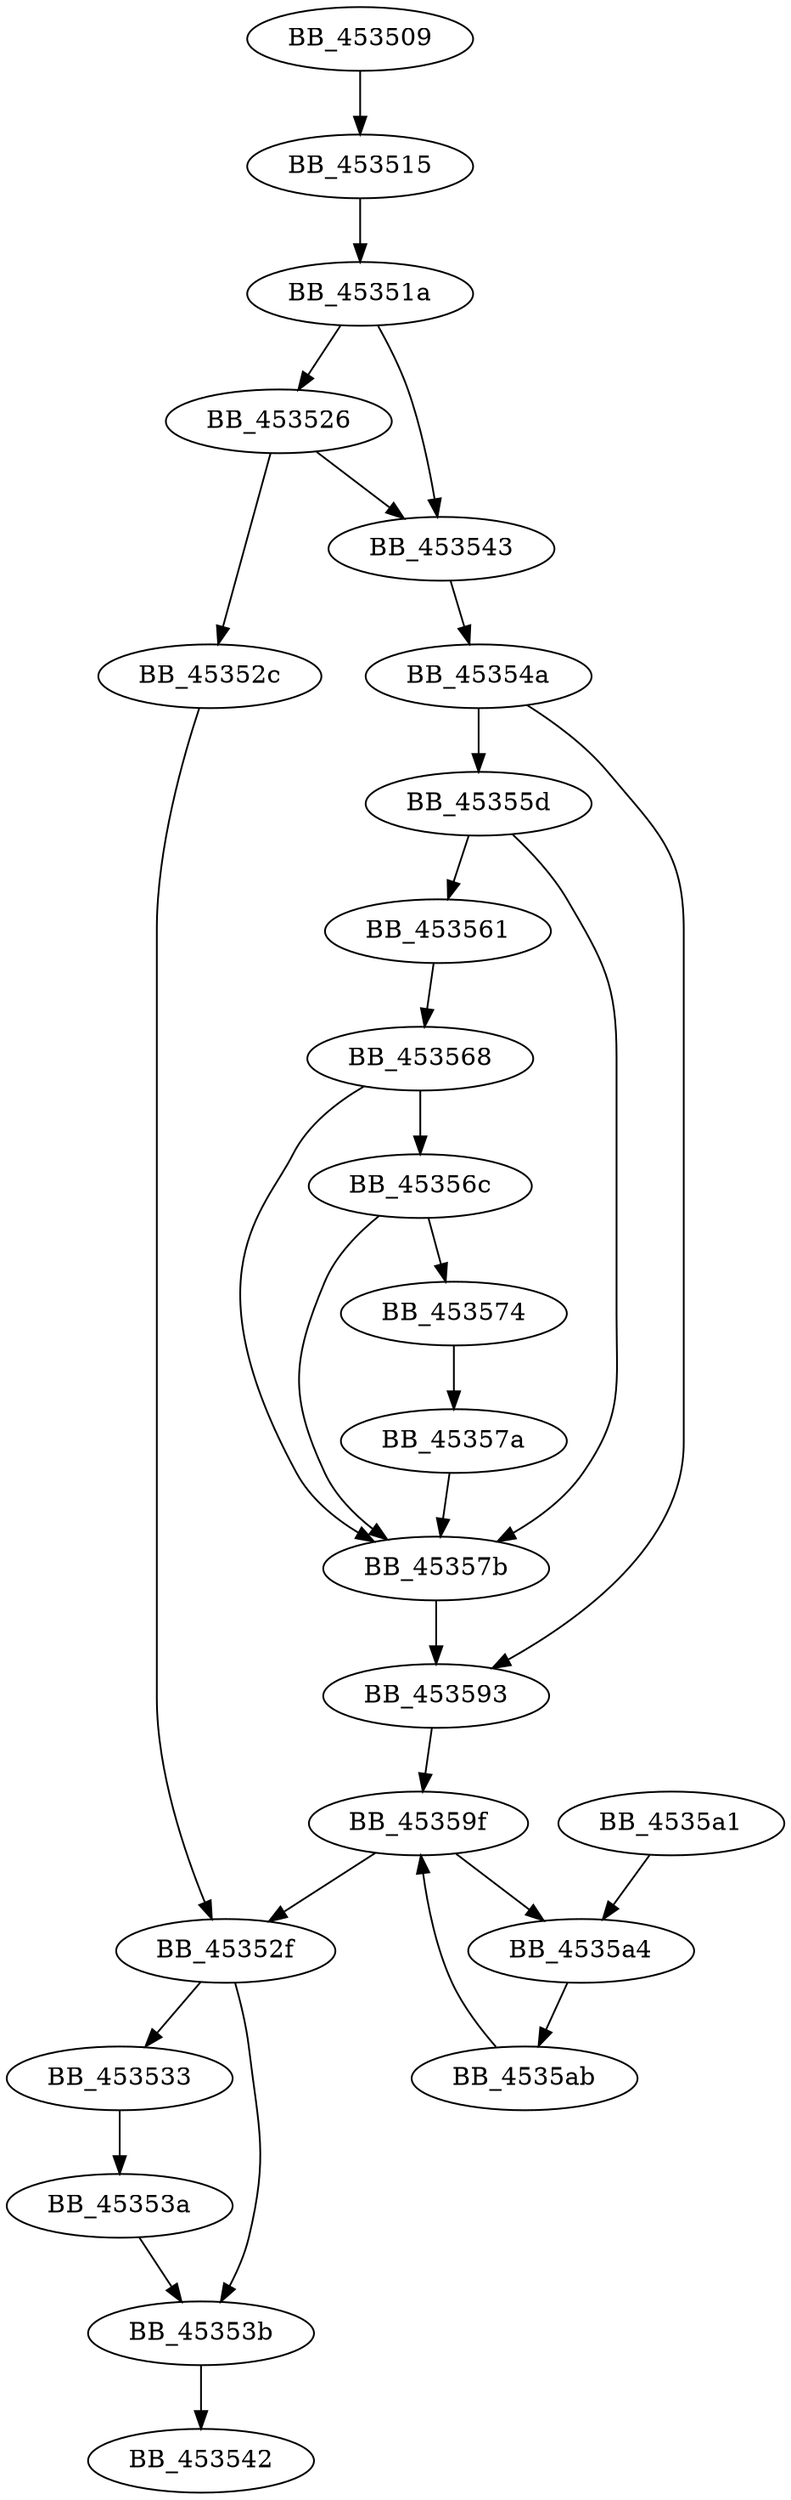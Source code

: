 DiGraph sub_453509{
BB_453509->BB_453515
BB_453515->BB_45351a
BB_45351a->BB_453526
BB_45351a->BB_453543
BB_453526->BB_45352c
BB_453526->BB_453543
BB_45352c->BB_45352f
BB_45352f->BB_453533
BB_45352f->BB_45353b
BB_453533->BB_45353a
BB_45353a->BB_45353b
BB_45353b->BB_453542
BB_453543->BB_45354a
BB_45354a->BB_45355d
BB_45354a->BB_453593
BB_45355d->BB_453561
BB_45355d->BB_45357b
BB_453561->BB_453568
BB_453568->BB_45356c
BB_453568->BB_45357b
BB_45356c->BB_453574
BB_45356c->BB_45357b
BB_453574->BB_45357a
BB_45357a->BB_45357b
BB_45357b->BB_453593
BB_453593->BB_45359f
BB_45359f->BB_45352f
BB_45359f->BB_4535a4
BB_4535a1->BB_4535a4
BB_4535a4->BB_4535ab
BB_4535ab->BB_45359f
}
